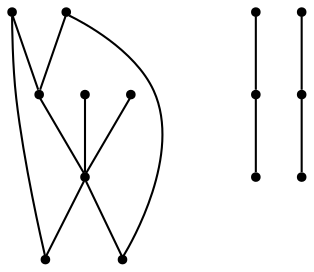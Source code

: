 graph {
  node [shape=point,comment="{\"directed\":false,\"doi\":\"10.1007/978-3-030-35802-0_37\",\"figure\":\"2\"}"]

  v0 [pos="883.0323262192098,1527.7347391925782"]
  v1 [pos="1584.563818478579,1171.0312019881749"]
  v2 [pos="181.491406976917,1814.4185894259147"]
  v3 [pos="883.0323262192098,1432.4343240679195"]
  v4 [pos="1318.5391612969008,1171.0312019881746"]
  v5 [pos="447.5212943059506,1814.4185894259147"]
  v6 [pos="1153.9921758810488,1171.0520587335634"]
  v7 [pos="712.2259513188467,1683.090912704735"]
  v8 [pos="1153.9921758810485,1814.4477125642925"]
  v9 [pos="612.0683433102206,1171.0520587335634"]
  v10 [pos="943.8503873232686,1683.0325392527025"]
  v11 [pos="822.3560036981995,1683.0617895663568"]
  v12 [pos="612.0651797864401,1814.4477125642925"]
  v13 [pos="1053.831404348642,1682.9909529372019"]

  v1 -- v0 [id="-2",pos="1584.563818478579,1171.0312019881749 883.0323262192098,1527.7347391925782 883.0323262192098,1527.7347391925782 883.0323262192098,1527.7347391925782"]
  v1 -- v2 [id="-3",pos="1584.563818478579,1171.0312019881749 181.491406976917,1814.4185894259147 181.491406976917,1814.4185894259147 181.491406976917,1814.4185894259147"]
  v3 -- v2 [id="-4",pos="883.0323262192098,1432.4343240679195 181.491406976917,1814.4185894259147 181.491406976917,1814.4185894259147 181.491406976917,1814.4185894259147"]
  v4 -- v0 [id="-7",pos="1318.5391612969008,1171.0312019881746 883.0323262192098,1527.7347391925782 883.0323262192098,1527.7347391925782 883.0323262192098,1527.7347391925782"]
  v4 -- v5 [id="-8",pos="1318.5391612969008,1171.0312019881746 447.5212943059506,1814.4185894259147 447.5212943059506,1814.4185894259147 447.5212943059506,1814.4185894259147"]
  v3 -- v5 [id="-9",pos="883.0323262192098,1432.4343240679195 447.5212943059506,1814.4185894259147 447.5212943059506,1814.4185894259147 447.5212943059506,1814.4185894259147"]
  v6 -- v7 [id="-11",pos="1153.9921758810488,1171.0520587335634 712.2259513188467,1683.090912704735 712.2259513188467,1683.090912704735 712.2259513188467,1683.090912704735"]
  v8 -- v9 [id="-12",pos="1153.9921758810485,1814.4477125642925 612.0683433102206,1171.0520587335634 612.0683433102206,1171.0520587335634 612.0683433102206,1171.0520587335634"]
  v10 -- v3 [id="-13",pos="943.8503873232686,1683.0325392527025 883.0323262192098,1432.4343240679195 883.0323262192098,1432.4343240679195 883.0323262192098,1432.4343240679195"]
  v0 -- v3 [id="-14",pos="883.0323262192098,1527.7347391925782 883.0323262192098,1432.4343240679195 883.0323262192098,1432.4343240679195 883.0323262192098,1432.4343240679195"]
  v11 -- v3 [id="-15",pos="822.3560036981995,1683.0617895663568 883.0323262192098,1432.4343240679195 883.0323262192098,1432.4343240679195 883.0323262192098,1432.4343240679195"]
  v12 -- v6 [id="-16",pos="612.0651797864401,1814.4477125642925 1153.9921758810488,1171.0520587335634 1153.9921758810488,1171.0520587335634 1153.9921758810488,1171.0520587335634"]
  v9 -- v13 [id="-17",pos="612.0683433102206,1171.0520587335634 1053.831404348642,1682.9909529372019 1053.831404348642,1682.9909529372019 1053.831404348642,1682.9909529372019"]
}